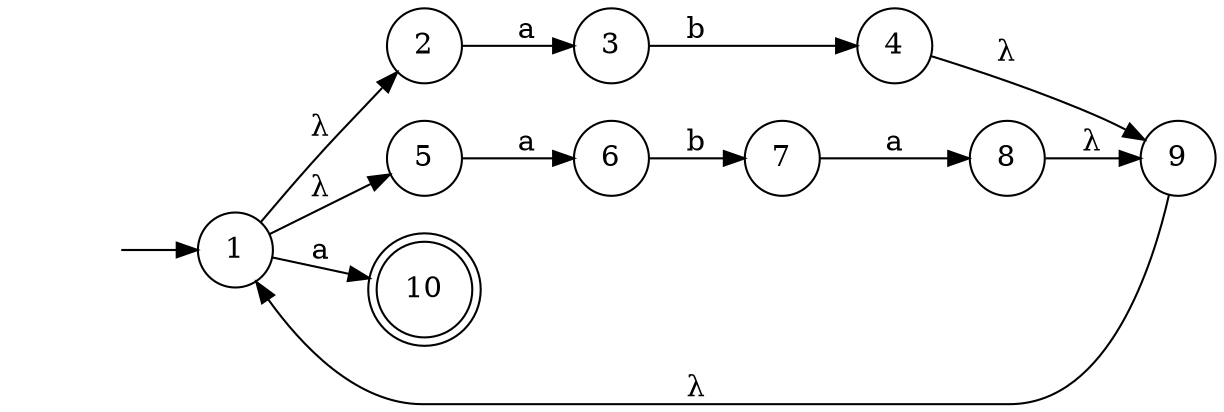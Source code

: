 digraph {
  rankdir=LR;
  node [shape = none, label=""]; 0;
  node [shape = circle, label="1"]; 1;
  node [shape = circle, label="2"]; 2;
  node [shape = circle, label="3"]; 3;
  node [shape = circle, label="4"]; 4;
  node [shape = circle, label="5"]; 5;
  node [shape = circle, label="6"]; 6;
  node [shape = circle, label="7"]; 7;
  node [shape = circle, label="8"]; 8;
  node [shape = circle, label="9"]; 9;
  node [shape = doublecircle, label="10"]; 10;
  0 -> 1 [label=""]
  1 -> 2 [label = "λ"];
  2 -> 3 [label = "a"];
  3 -> 4 [label = "b"];
  4 -> 9 [label = "λ"];
  1 -> 5 [label = "λ"];
  5 -> 6 [label = "a"];
  6 -> 7 [label = "b"];
  7 -> 8 [label = "a"];
  8 -> 9 [label = "λ"];
  9 -> 1 [label = "λ"];
  1 -> 10 [label = "a"];
}
